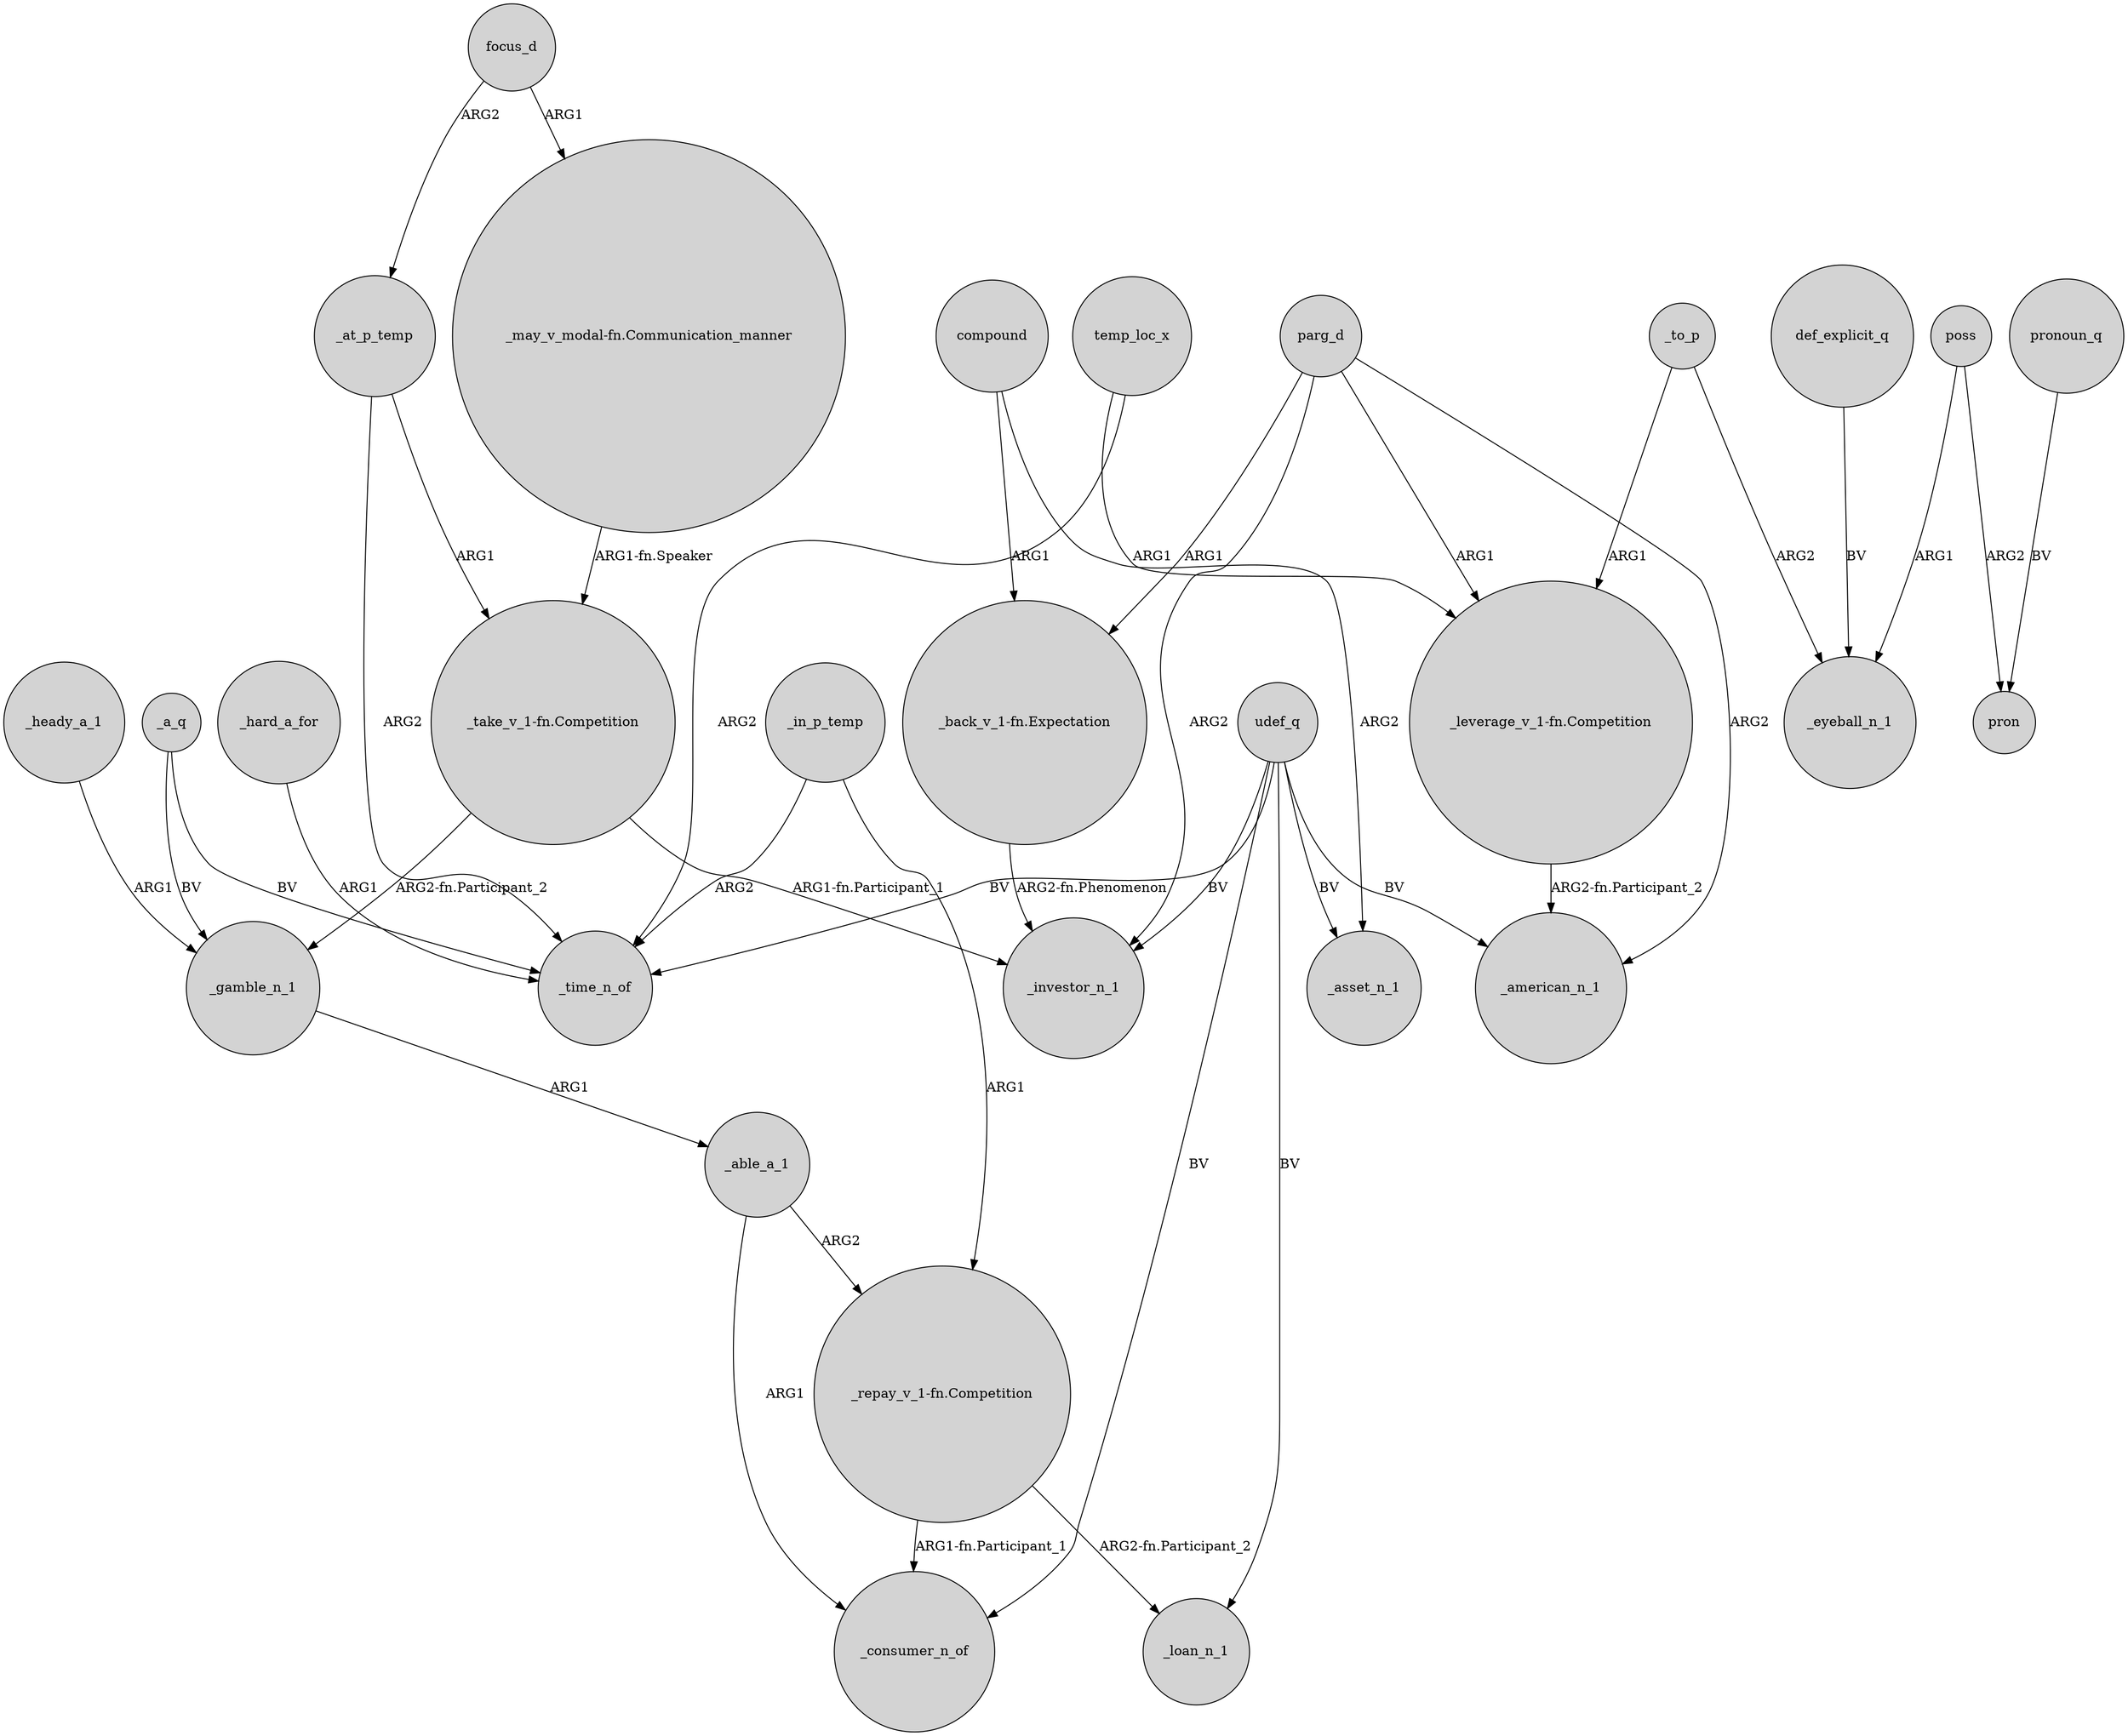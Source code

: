 digraph {
	node [shape=circle style=filled]
	_gamble_n_1 -> _able_a_1 [label=ARG1]
	_in_p_temp -> "_repay_v_1-fn.Competition" [label=ARG1]
	_to_p -> "_leverage_v_1-fn.Competition" [label=ARG1]
	"_may_v_modal-fn.Communication_manner" -> "_take_v_1-fn.Competition" [label="ARG1-fn.Speaker"]
	_at_p_temp -> "_take_v_1-fn.Competition" [label=ARG1]
	udef_q -> _time_n_of [label=BV]
	compound -> _asset_n_1 [label=ARG2]
	"_back_v_1-fn.Expectation" -> _investor_n_1 [label="ARG2-fn.Phenomenon"]
	_in_p_temp -> _time_n_of [label=ARG2]
	_a_q -> _gamble_n_1 [label=BV]
	"_repay_v_1-fn.Competition" -> _loan_n_1 [label="ARG2-fn.Participant_2"]
	udef_q -> _loan_n_1 [label=BV]
	def_explicit_q -> _eyeball_n_1 [label=BV]
	parg_d -> "_leverage_v_1-fn.Competition" [label=ARG1]
	_able_a_1 -> _consumer_n_of [label=ARG1]
	temp_loc_x -> "_leverage_v_1-fn.Competition" [label=ARG1]
	_hard_a_for -> _time_n_of [label=ARG1]
	udef_q -> _asset_n_1 [label=BV]
	_to_p -> _eyeball_n_1 [label=ARG2]
	poss -> _eyeball_n_1 [label=ARG1]
	"_leverage_v_1-fn.Competition" -> _american_n_1 [label="ARG2-fn.Participant_2"]
	temp_loc_x -> _time_n_of [label=ARG2]
	_a_q -> _time_n_of [label=BV]
	pronoun_q -> pron [label=BV]
	poss -> pron [label=ARG2]
	compound -> "_back_v_1-fn.Expectation" [label=ARG1]
	_heady_a_1 -> _gamble_n_1 [label=ARG1]
	_at_p_temp -> _time_n_of [label=ARG2]
	parg_d -> "_back_v_1-fn.Expectation" [label=ARG1]
	"_take_v_1-fn.Competition" -> _investor_n_1 [label="ARG1-fn.Participant_1"]
	parg_d -> _investor_n_1 [label=ARG2]
	"_repay_v_1-fn.Competition" -> _consumer_n_of [label="ARG1-fn.Participant_1"]
	udef_q -> _consumer_n_of [label=BV]
	focus_d -> _at_p_temp [label=ARG2]
	parg_d -> _american_n_1 [label=ARG2]
	udef_q -> _american_n_1 [label=BV]
	"_take_v_1-fn.Competition" -> _gamble_n_1 [label="ARG2-fn.Participant_2"]
	udef_q -> _investor_n_1 [label=BV]
	_able_a_1 -> "_repay_v_1-fn.Competition" [label=ARG2]
	focus_d -> "_may_v_modal-fn.Communication_manner" [label=ARG1]
}
